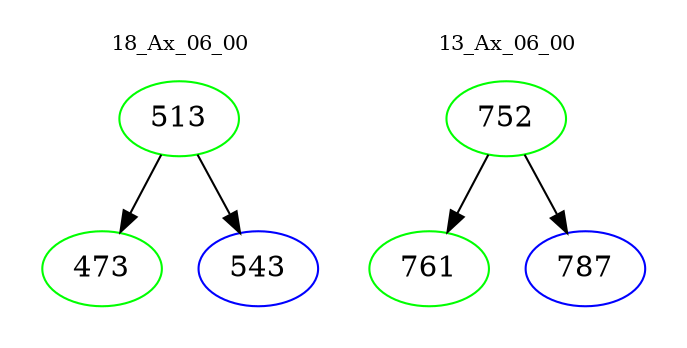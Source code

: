 digraph{
subgraph cluster_0 {
color = white
label = "18_Ax_06_00";
fontsize=10;
T0_513 [label="513", color="green"]
T0_513 -> T0_473 [color="black"]
T0_473 [label="473", color="green"]
T0_513 -> T0_543 [color="black"]
T0_543 [label="543", color="blue"]
}
subgraph cluster_1 {
color = white
label = "13_Ax_06_00";
fontsize=10;
T1_752 [label="752", color="green"]
T1_752 -> T1_761 [color="black"]
T1_761 [label="761", color="green"]
T1_752 -> T1_787 [color="black"]
T1_787 [label="787", color="blue"]
}
}
